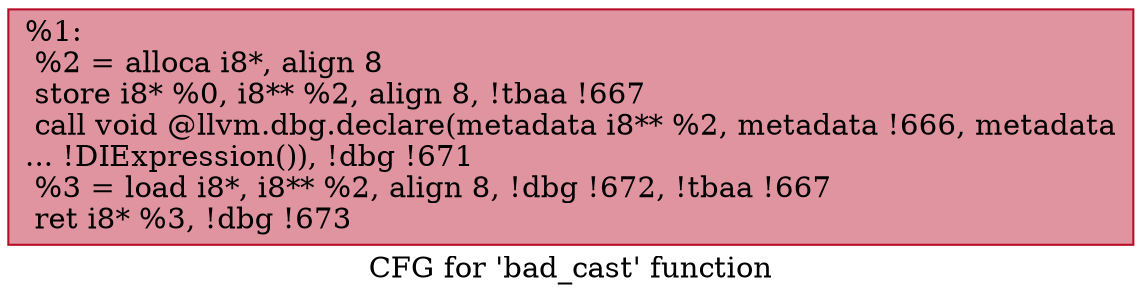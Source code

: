 digraph "CFG for 'bad_cast' function" {
	label="CFG for 'bad_cast' function";

	Node0x224cbf0 [shape=record,color="#b70d28ff", style=filled, fillcolor="#b70d2870",label="{%1:\l  %2 = alloca i8*, align 8\l  store i8* %0, i8** %2, align 8, !tbaa !667\l  call void @llvm.dbg.declare(metadata i8** %2, metadata !666, metadata\l... !DIExpression()), !dbg !671\l  %3 = load i8*, i8** %2, align 8, !dbg !672, !tbaa !667\l  ret i8* %3, !dbg !673\l}"];
}

